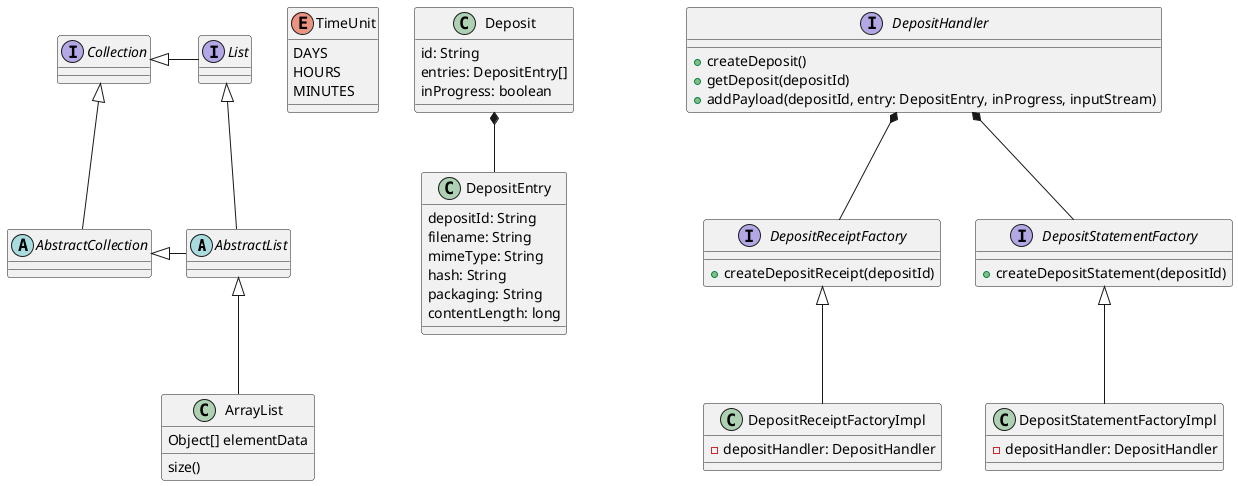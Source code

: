 @startuml
'https://plantuml.com/class-diagram

abstract class AbstractList
abstract AbstractCollection
interface List
interface Collection

List <|-- AbstractList
Collection <|-- AbstractCollection

Collection <|- List
AbstractCollection <|- AbstractList
AbstractList <|-- ArrayList

class ArrayList {
Object[] elementData
size()
}

enum TimeUnit {
DAYS
HOURS
MINUTES
}

class DepositEntry {
depositId: String
filename: String
mimeType: String
hash: String
packaging: String
contentLength: long
}

class Deposit {
id: String
entries: DepositEntry[]
inProgress: boolean
}

Deposit *-- DepositEntry
DepositHandler *-- DepositReceiptFactory
DepositHandler *-- DepositStatementFactory

interface DepositHandler {
+ createDeposit()
+ getDeposit(depositId)
+ addPayload(depositId, entry: DepositEntry, inProgress, inputStream)
}

interface DepositReceiptFactory {
+ createDepositReceipt(depositId)
}

class DepositReceiptFactoryImpl {
- depositHandler: DepositHandler
}

DepositReceiptFactory <|-- DepositReceiptFactoryImpl

interface DepositStatementFactory {
+ createDepositStatement(depositId)
}

class DepositStatementFactoryImpl {
- depositHandler: DepositHandler
}

DepositStatementFactory <|-- DepositStatementFactoryImpl

@enduml

